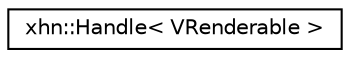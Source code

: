 digraph "Graphical Class Hierarchy"
{
  edge [fontname="Helvetica",fontsize="10",labelfontname="Helvetica",labelfontsize="10"];
  node [fontname="Helvetica",fontsize="10",shape=record];
  rankdir="LR";
  Node1 [label="xhn::Handle\< VRenderable \>",height=0.2,width=0.4,color="black", fillcolor="white", style="filled",URL="$classxhn_1_1_handle.html"];
}
